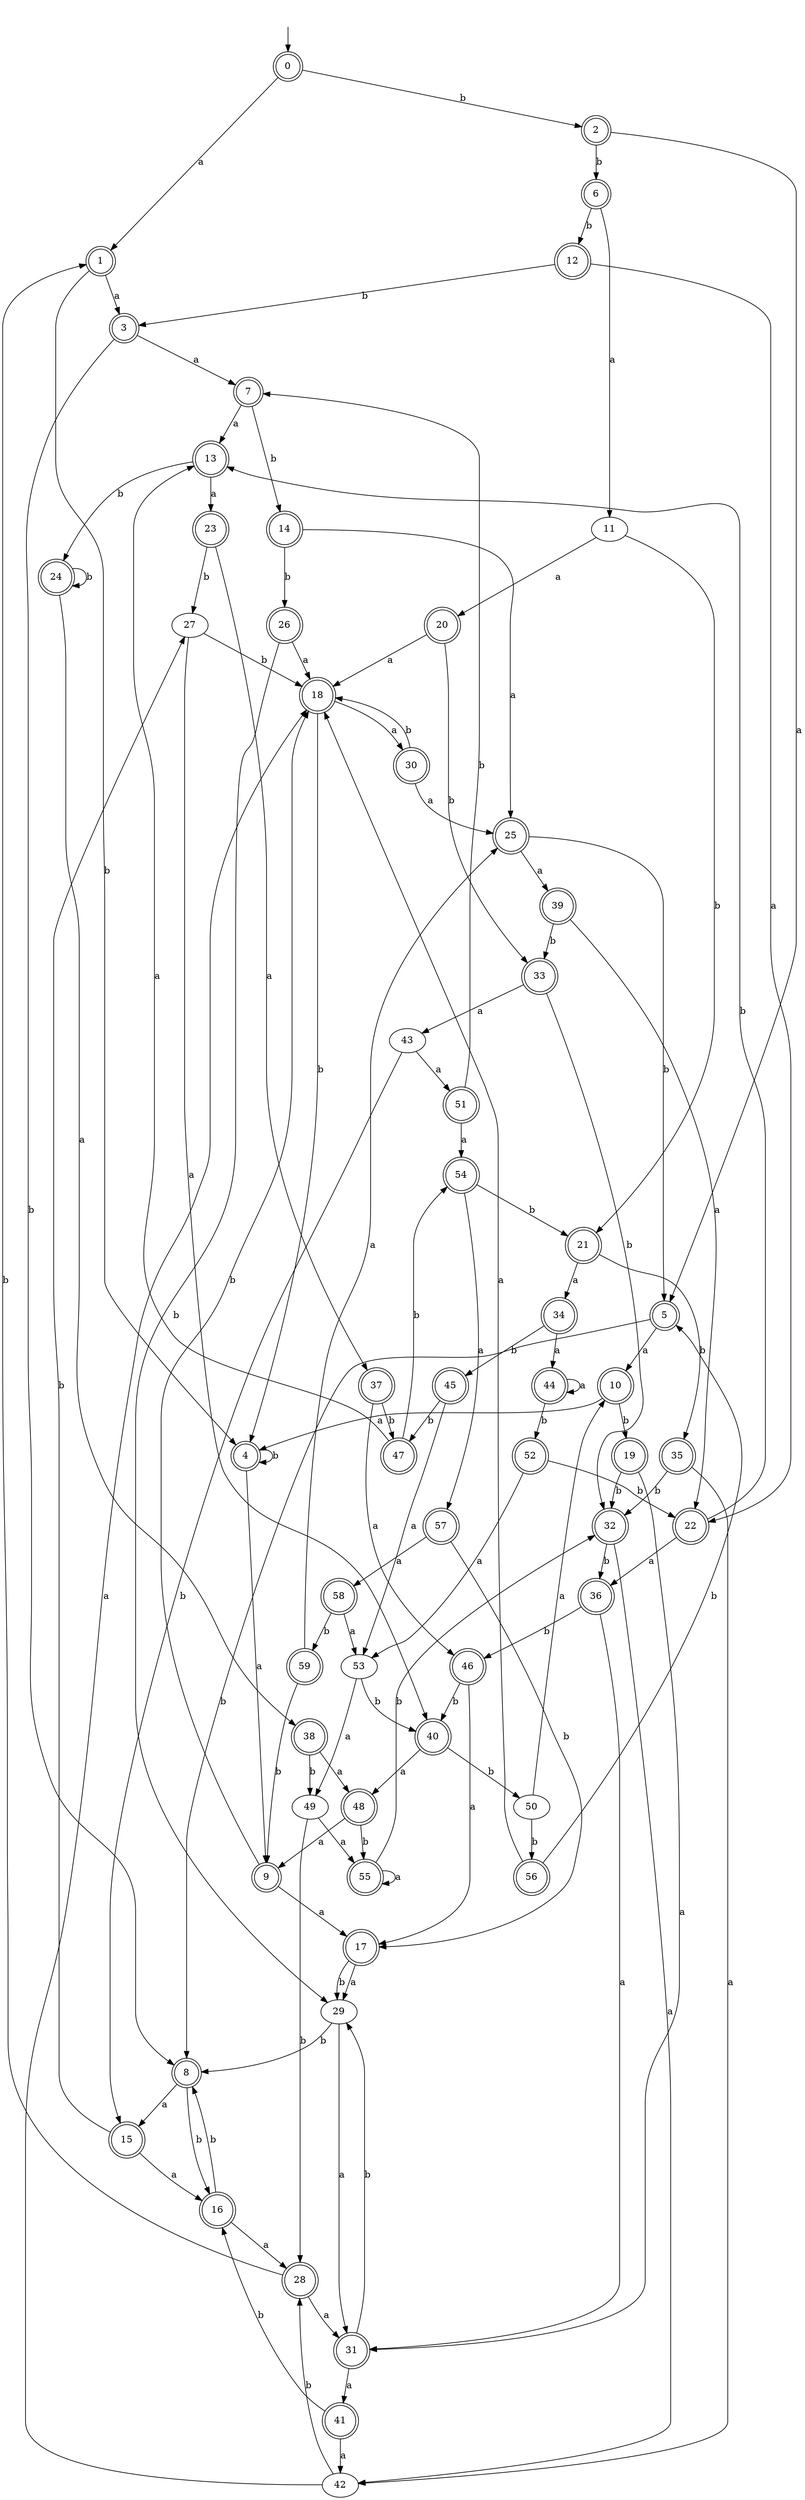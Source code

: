 digraph RandomDFA {
  __start0 [label="", shape=none];
  __start0 -> 0 [label=""];
  0 [shape=circle] [shape=doublecircle]
  0 -> 1 [label="a"]
  0 -> 2 [label="b"]
  1 [shape=doublecircle]
  1 -> 3 [label="a"]
  1 -> 4 [label="b"]
  2 [shape=doublecircle]
  2 -> 5 [label="a"]
  2 -> 6 [label="b"]
  3 [shape=doublecircle]
  3 -> 7 [label="a"]
  3 -> 8 [label="b"]
  4 [shape=doublecircle]
  4 -> 9 [label="a"]
  4 -> 4 [label="b"]
  5 [shape=doublecircle]
  5 -> 10 [label="a"]
  5 -> 8 [label="b"]
  6 [shape=doublecircle]
  6 -> 11 [label="a"]
  6 -> 12 [label="b"]
  7 [shape=doublecircle]
  7 -> 13 [label="a"]
  7 -> 14 [label="b"]
  8 [shape=doublecircle]
  8 -> 15 [label="a"]
  8 -> 16 [label="b"]
  9 [shape=doublecircle]
  9 -> 17 [label="a"]
  9 -> 18 [label="b"]
  10 [shape=doublecircle]
  10 -> 4 [label="a"]
  10 -> 19 [label="b"]
  11
  11 -> 20 [label="a"]
  11 -> 21 [label="b"]
  12 [shape=doublecircle]
  12 -> 22 [label="a"]
  12 -> 3 [label="b"]
  13 [shape=doublecircle]
  13 -> 23 [label="a"]
  13 -> 24 [label="b"]
  14 [shape=doublecircle]
  14 -> 25 [label="a"]
  14 -> 26 [label="b"]
  15 [shape=doublecircle]
  15 -> 16 [label="a"]
  15 -> 27 [label="b"]
  16 [shape=doublecircle]
  16 -> 28 [label="a"]
  16 -> 8 [label="b"]
  17 [shape=doublecircle]
  17 -> 29 [label="a"]
  17 -> 29 [label="b"]
  18 [shape=doublecircle]
  18 -> 30 [label="a"]
  18 -> 4 [label="b"]
  19 [shape=doublecircle]
  19 -> 31 [label="a"]
  19 -> 32 [label="b"]
  20 [shape=doublecircle]
  20 -> 18 [label="a"]
  20 -> 33 [label="b"]
  21 [shape=doublecircle]
  21 -> 34 [label="a"]
  21 -> 35 [label="b"]
  22 [shape=doublecircle]
  22 -> 36 [label="a"]
  22 -> 13 [label="b"]
  23 [shape=doublecircle]
  23 -> 37 [label="a"]
  23 -> 27 [label="b"]
  24 [shape=doublecircle]
  24 -> 38 [label="a"]
  24 -> 24 [label="b"]
  25 [shape=doublecircle]
  25 -> 39 [label="a"]
  25 -> 5 [label="b"]
  26 [shape=doublecircle]
  26 -> 18 [label="a"]
  26 -> 29 [label="b"]
  27
  27 -> 40 [label="a"]
  27 -> 18 [label="b"]
  28 [shape=doublecircle]
  28 -> 31 [label="a"]
  28 -> 1 [label="b"]
  29
  29 -> 31 [label="a"]
  29 -> 8 [label="b"]
  30 [shape=doublecircle]
  30 -> 25 [label="a"]
  30 -> 18 [label="b"]
  31 [shape=doublecircle]
  31 -> 41 [label="a"]
  31 -> 29 [label="b"]
  32 [shape=doublecircle]
  32 -> 42 [label="a"]
  32 -> 36 [label="b"]
  33 [shape=doublecircle]
  33 -> 43 [label="a"]
  33 -> 32 [label="b"]
  34 [shape=doublecircle]
  34 -> 44 [label="a"]
  34 -> 45 [label="b"]
  35 [shape=doublecircle]
  35 -> 42 [label="a"]
  35 -> 32 [label="b"]
  36 [shape=doublecircle]
  36 -> 31 [label="a"]
  36 -> 46 [label="b"]
  37 [shape=doublecircle]
  37 -> 46 [label="a"]
  37 -> 47 [label="b"]
  38 [shape=doublecircle]
  38 -> 48 [label="a"]
  38 -> 49 [label="b"]
  39 [shape=doublecircle]
  39 -> 22 [label="a"]
  39 -> 33 [label="b"]
  40 [shape=doublecircle]
  40 -> 48 [label="a"]
  40 -> 50 [label="b"]
  41 [shape=doublecircle]
  41 -> 42 [label="a"]
  41 -> 16 [label="b"]
  42
  42 -> 18 [label="a"]
  42 -> 28 [label="b"]
  43
  43 -> 51 [label="a"]
  43 -> 15 [label="b"]
  44 [shape=doublecircle]
  44 -> 44 [label="a"]
  44 -> 52 [label="b"]
  45 [shape=doublecircle]
  45 -> 53 [label="a"]
  45 -> 47 [label="b"]
  46 [shape=doublecircle]
  46 -> 17 [label="a"]
  46 -> 40 [label="b"]
  47 [shape=doublecircle]
  47 -> 13 [label="a"]
  47 -> 54 [label="b"]
  48 [shape=doublecircle]
  48 -> 9 [label="a"]
  48 -> 55 [label="b"]
  49
  49 -> 55 [label="a"]
  49 -> 28 [label="b"]
  50
  50 -> 10 [label="a"]
  50 -> 56 [label="b"]
  51 [shape=doublecircle]
  51 -> 54 [label="a"]
  51 -> 7 [label="b"]
  52 [shape=doublecircle]
  52 -> 53 [label="a"]
  52 -> 22 [label="b"]
  53
  53 -> 49 [label="a"]
  53 -> 40 [label="b"]
  54 [shape=doublecircle]
  54 -> 57 [label="a"]
  54 -> 21 [label="b"]
  55 [shape=doublecircle]
  55 -> 55 [label="a"]
  55 -> 32 [label="b"]
  56 [shape=doublecircle]
  56 -> 18 [label="a"]
  56 -> 5 [label="b"]
  57 [shape=doublecircle]
  57 -> 58 [label="a"]
  57 -> 17 [label="b"]
  58 [shape=doublecircle]
  58 -> 53 [label="a"]
  58 -> 59 [label="b"]
  59 [shape=doublecircle]
  59 -> 25 [label="a"]
  59 -> 9 [label="b"]
}
